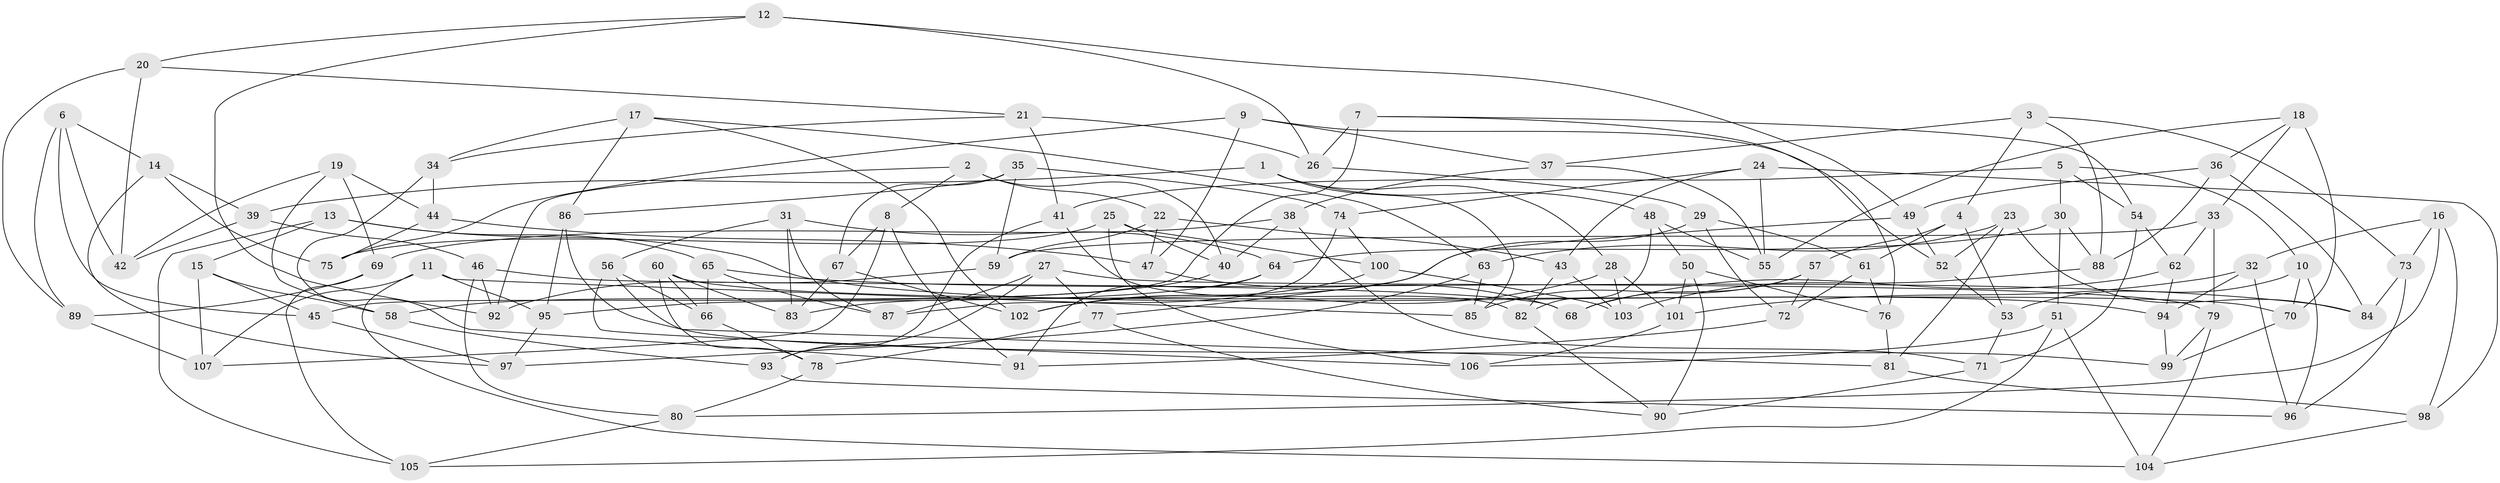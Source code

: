 // Generated by graph-tools (version 1.1) at 2025/37/03/09/25 02:37:50]
// undirected, 107 vertices, 214 edges
graph export_dot {
graph [start="1"]
  node [color=gray90,style=filled];
  1;
  2;
  3;
  4;
  5;
  6;
  7;
  8;
  9;
  10;
  11;
  12;
  13;
  14;
  15;
  16;
  17;
  18;
  19;
  20;
  21;
  22;
  23;
  24;
  25;
  26;
  27;
  28;
  29;
  30;
  31;
  32;
  33;
  34;
  35;
  36;
  37;
  38;
  39;
  40;
  41;
  42;
  43;
  44;
  45;
  46;
  47;
  48;
  49;
  50;
  51;
  52;
  53;
  54;
  55;
  56;
  57;
  58;
  59;
  60;
  61;
  62;
  63;
  64;
  65;
  66;
  67;
  68;
  69;
  70;
  71;
  72;
  73;
  74;
  75;
  76;
  77;
  78;
  79;
  80;
  81;
  82;
  83;
  84;
  85;
  86;
  87;
  88;
  89;
  90;
  91;
  92;
  93;
  94;
  95;
  96;
  97;
  98;
  99;
  100;
  101;
  102;
  103;
  104;
  105;
  106;
  107;
  1 -- 48;
  1 -- 85;
  1 -- 28;
  1 -- 39;
  2 -- 8;
  2 -- 92;
  2 -- 22;
  2 -- 40;
  3 -- 4;
  3 -- 73;
  3 -- 88;
  3 -- 37;
  4 -- 57;
  4 -- 61;
  4 -- 53;
  5 -- 54;
  5 -- 10;
  5 -- 30;
  5 -- 41;
  6 -- 45;
  6 -- 89;
  6 -- 14;
  6 -- 42;
  7 -- 45;
  7 -- 26;
  7 -- 54;
  7 -- 76;
  8 -- 107;
  8 -- 67;
  8 -- 91;
  9 -- 75;
  9 -- 37;
  9 -- 47;
  9 -- 52;
  10 -- 96;
  10 -- 70;
  10 -- 53;
  11 -- 95;
  11 -- 107;
  11 -- 104;
  11 -- 85;
  12 -- 49;
  12 -- 26;
  12 -- 92;
  12 -- 20;
  13 -- 65;
  13 -- 105;
  13 -- 15;
  13 -- 94;
  14 -- 75;
  14 -- 39;
  14 -- 97;
  15 -- 107;
  15 -- 45;
  15 -- 58;
  16 -- 73;
  16 -- 80;
  16 -- 98;
  16 -- 32;
  17 -- 34;
  17 -- 102;
  17 -- 63;
  17 -- 86;
  18 -- 33;
  18 -- 36;
  18 -- 55;
  18 -- 70;
  19 -- 42;
  19 -- 58;
  19 -- 69;
  19 -- 44;
  20 -- 89;
  20 -- 42;
  20 -- 21;
  21 -- 41;
  21 -- 26;
  21 -- 34;
  22 -- 43;
  22 -- 59;
  22 -- 47;
  23 -- 84;
  23 -- 81;
  23 -- 63;
  23 -- 52;
  24 -- 74;
  24 -- 98;
  24 -- 43;
  24 -- 55;
  25 -- 75;
  25 -- 100;
  25 -- 106;
  25 -- 40;
  26 -- 29;
  27 -- 79;
  27 -- 77;
  27 -- 93;
  27 -- 87;
  28 -- 102;
  28 -- 101;
  28 -- 103;
  29 -- 77;
  29 -- 61;
  29 -- 72;
  30 -- 51;
  30 -- 64;
  30 -- 88;
  31 -- 87;
  31 -- 64;
  31 -- 56;
  31 -- 83;
  32 -- 96;
  32 -- 94;
  32 -- 101;
  33 -- 62;
  33 -- 59;
  33 -- 79;
  34 -- 91;
  34 -- 44;
  35 -- 67;
  35 -- 74;
  35 -- 86;
  35 -- 59;
  36 -- 49;
  36 -- 88;
  36 -- 84;
  37 -- 55;
  37 -- 38;
  38 -- 71;
  38 -- 40;
  38 -- 69;
  39 -- 46;
  39 -- 42;
  40 -- 58;
  41 -- 82;
  41 -- 93;
  43 -- 103;
  43 -- 82;
  44 -- 75;
  44 -- 47;
  45 -- 97;
  46 -- 80;
  46 -- 68;
  46 -- 92;
  47 -- 68;
  48 -- 55;
  48 -- 50;
  48 -- 82;
  49 -- 83;
  49 -- 52;
  50 -- 76;
  50 -- 90;
  50 -- 101;
  51 -- 105;
  51 -- 106;
  51 -- 104;
  52 -- 53;
  53 -- 71;
  54 -- 71;
  54 -- 62;
  56 -- 81;
  56 -- 106;
  56 -- 66;
  57 -- 72;
  57 -- 85;
  57 -- 68;
  58 -- 93;
  59 -- 92;
  60 -- 78;
  60 -- 66;
  60 -- 70;
  60 -- 83;
  61 -- 76;
  61 -- 72;
  62 -- 94;
  62 -- 68;
  63 -- 85;
  63 -- 97;
  64 -- 91;
  64 -- 95;
  65 -- 66;
  65 -- 87;
  65 -- 84;
  66 -- 78;
  67 -- 102;
  67 -- 83;
  69 -- 105;
  69 -- 89;
  70 -- 99;
  71 -- 90;
  72 -- 91;
  73 -- 84;
  73 -- 96;
  74 -- 87;
  74 -- 100;
  76 -- 81;
  77 -- 78;
  77 -- 90;
  78 -- 80;
  79 -- 104;
  79 -- 99;
  80 -- 105;
  81 -- 98;
  82 -- 90;
  86 -- 99;
  86 -- 95;
  88 -- 103;
  89 -- 107;
  93 -- 96;
  94 -- 99;
  95 -- 97;
  98 -- 104;
  100 -- 102;
  100 -- 103;
  101 -- 106;
}
